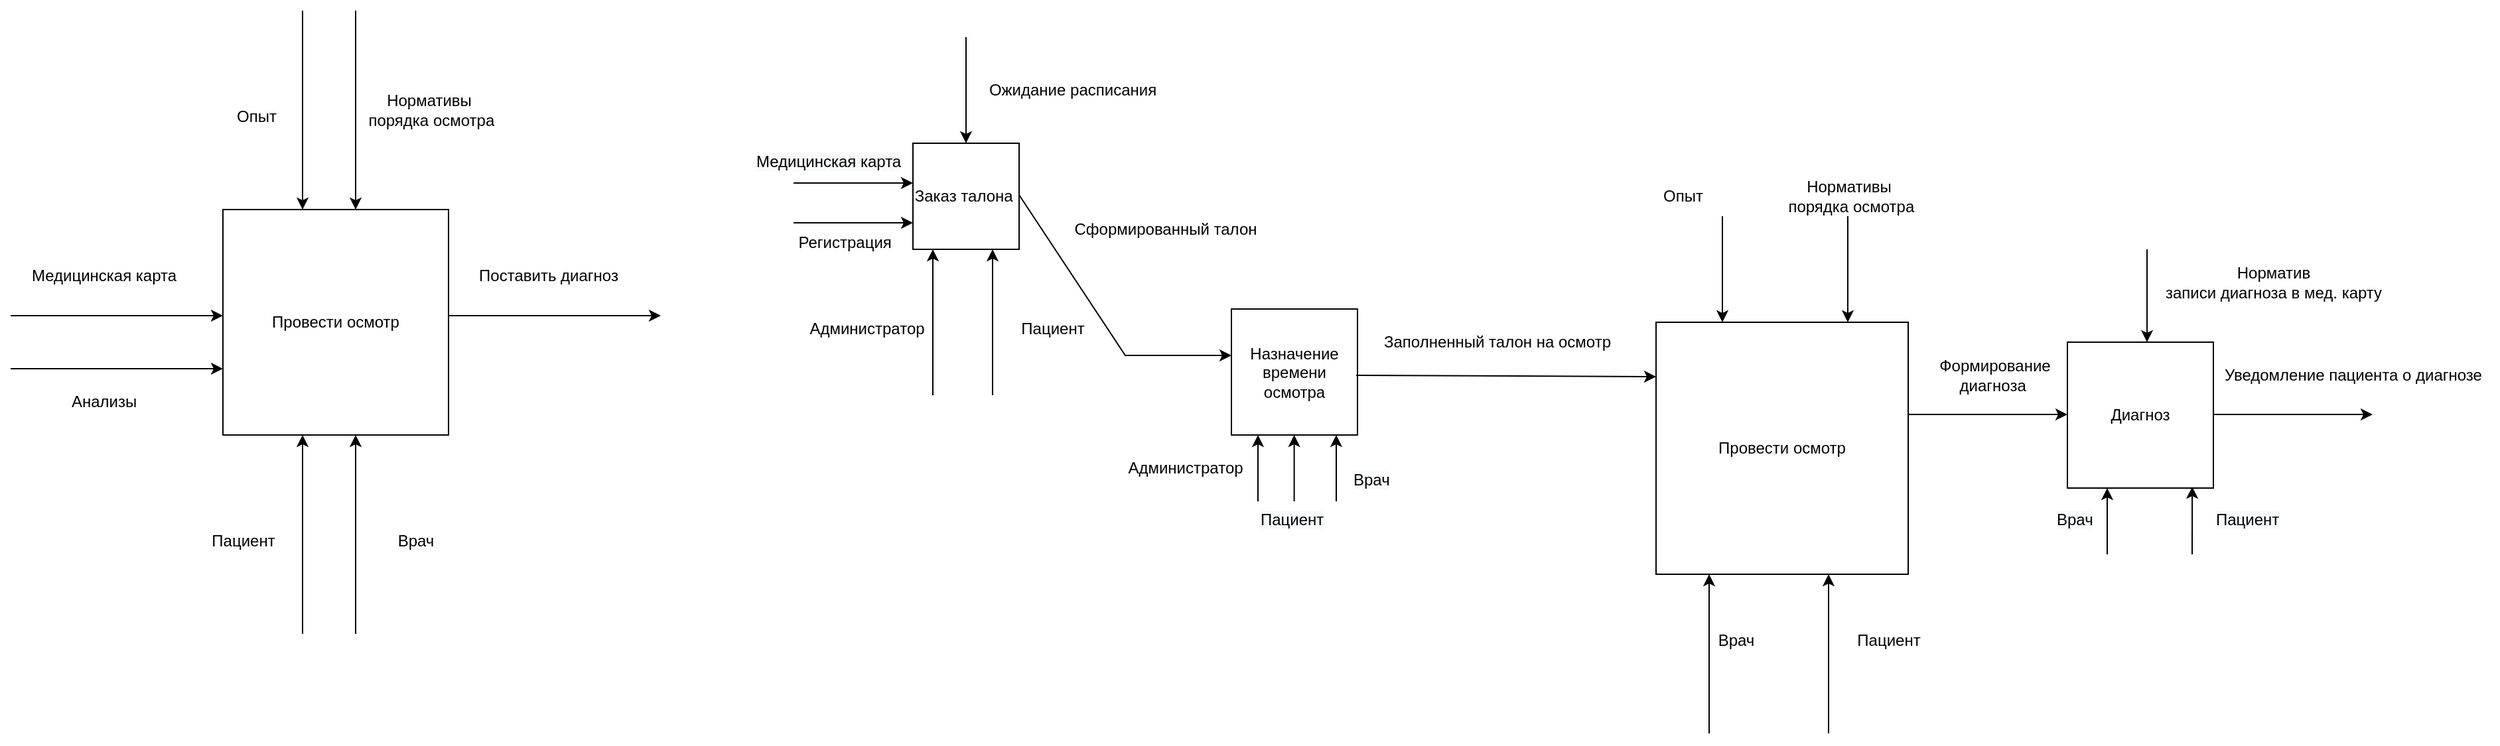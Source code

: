 <mxfile version="20.7.4" type="device"><diagram id="aKa8VzIF1D5OkZvNknlJ" name="Страница 1"><mxGraphModel dx="3695" dy="2761" grid="1" gridSize="10" guides="1" tooltips="1" connect="1" arrows="1" fold="1" page="1" pageScale="1" pageWidth="827" pageHeight="1169" math="0" shadow="0"><root><mxCell id="0"/><mxCell id="1" parent="0"/><mxCell id="2RDHv6Wt5cRn4awLtI_D-1" value="Провести осмотр" style="whiteSpace=wrap;html=1;aspect=fixed;" parent="1" vertex="1"><mxGeometry x="-130" y="120" width="170" height="170" as="geometry"/></mxCell><mxCell id="2RDHv6Wt5cRn4awLtI_D-2" value="" style="endArrow=classic;html=1;rounded=0;" parent="1" edge="1"><mxGeometry width="50" height="50" relative="1" as="geometry"><mxPoint x="-290" y="200" as="sourcePoint"/><mxPoint x="-130" y="200" as="targetPoint"/></mxGeometry></mxCell><mxCell id="2RDHv6Wt5cRn4awLtI_D-3" value="Медицинская карта" style="text;html=1;align=center;verticalAlign=middle;resizable=0;points=[];autosize=1;strokeColor=none;fillColor=none;" parent="1" vertex="1"><mxGeometry x="-285" y="155" width="130" height="30" as="geometry"/></mxCell><mxCell id="2RDHv6Wt5cRn4awLtI_D-4" value="" style="endArrow=classic;html=1;rounded=0;" parent="1" edge="1"><mxGeometry width="50" height="50" relative="1" as="geometry"><mxPoint x="-30" y="440" as="sourcePoint"/><mxPoint x="-30" y="290" as="targetPoint"/></mxGeometry></mxCell><mxCell id="2RDHv6Wt5cRn4awLtI_D-5" value="Врач" style="text;html=1;align=center;verticalAlign=middle;resizable=0;points=[];autosize=1;strokeColor=none;fillColor=none;" parent="1" vertex="1"><mxGeometry x="-10" y="355" width="50" height="30" as="geometry"/></mxCell><mxCell id="2RDHv6Wt5cRn4awLtI_D-6" value="Поставить диагноз" style="text;html=1;align=center;verticalAlign=middle;resizable=0;points=[];autosize=1;strokeColor=none;fillColor=none;" parent="1" vertex="1"><mxGeometry x="50" y="155" width="130" height="30" as="geometry"/></mxCell><mxCell id="2RDHv6Wt5cRn4awLtI_D-7" value="" style="endArrow=classic;html=1;rounded=0;" parent="1" edge="1"><mxGeometry width="50" height="50" relative="1" as="geometry"><mxPoint x="40" y="200" as="sourcePoint"/><mxPoint x="200" y="200" as="targetPoint"/></mxGeometry></mxCell><mxCell id="2RDHv6Wt5cRn4awLtI_D-8" value="" style="endArrow=classic;html=1;rounded=0;" parent="1" edge="1"><mxGeometry width="50" height="50" relative="1" as="geometry"><mxPoint x="-30" as="sourcePoint"/><mxPoint x="-30" y="120" as="targetPoint"/><Array as="points"><mxPoint x="-30" y="-30"/></Array></mxGeometry></mxCell><mxCell id="2RDHv6Wt5cRn4awLtI_D-9" value="Анализы" style="text;html=1;align=center;verticalAlign=middle;resizable=0;points=[];autosize=1;strokeColor=none;fillColor=none;" parent="1" vertex="1"><mxGeometry x="-255" y="250" width="70" height="30" as="geometry"/></mxCell><mxCell id="2RDHv6Wt5cRn4awLtI_D-12" value="" style="endArrow=classic;html=1;rounded=0;" parent="1" edge="1"><mxGeometry width="50" height="50" relative="1" as="geometry"><mxPoint x="-70" y="440" as="sourcePoint"/><mxPoint x="-70" y="290" as="targetPoint"/></mxGeometry></mxCell><mxCell id="2RDHv6Wt5cRn4awLtI_D-13" value="Пациент" style="text;html=1;align=center;verticalAlign=middle;resizable=0;points=[];autosize=1;strokeColor=none;fillColor=none;" parent="1" vertex="1"><mxGeometry x="-150" y="355" width="70" height="30" as="geometry"/></mxCell><mxCell id="2RDHv6Wt5cRn4awLtI_D-15" value="Заказ талона&amp;nbsp;" style="whiteSpace=wrap;html=1;aspect=fixed;" parent="1" vertex="1"><mxGeometry x="390" y="70" width="80" height="80" as="geometry"/></mxCell><mxCell id="2RDHv6Wt5cRn4awLtI_D-17" value="Диагноз" style="whiteSpace=wrap;html=1;aspect=fixed;" parent="1" vertex="1"><mxGeometry x="1260" y="220" width="110" height="110" as="geometry"/></mxCell><mxCell id="2RDHv6Wt5cRn4awLtI_D-18" value="Провести осмотр" style="whiteSpace=wrap;html=1;aspect=fixed;" parent="1" vertex="1"><mxGeometry x="950" y="205" width="190" height="190" as="geometry"/></mxCell><mxCell id="2RDHv6Wt5cRn4awLtI_D-22" value="Пациент" style="text;html=1;align=center;verticalAlign=middle;resizable=0;points=[];autosize=1;strokeColor=none;fillColor=none;" parent="1" vertex="1"><mxGeometry x="460" y="195" width="70" height="30" as="geometry"/></mxCell><mxCell id="2RDHv6Wt5cRn4awLtI_D-23" value="" style="endArrow=classic;html=1;rounded=0;entryX=0.5;entryY=0;entryDx=0;entryDy=0;" parent="1" target="2RDHv6Wt5cRn4awLtI_D-15" edge="1"><mxGeometry width="50" height="50" relative="1" as="geometry"><mxPoint x="430" y="-10" as="sourcePoint"/><mxPoint x="480" y="-30" as="targetPoint"/></mxGeometry></mxCell><mxCell id="2RDHv6Wt5cRn4awLtI_D-24" value="Регистрация&amp;nbsp;" style="text;html=1;align=center;verticalAlign=middle;resizable=0;points=[];autosize=1;strokeColor=none;fillColor=none;" parent="1" vertex="1"><mxGeometry x="290" y="130" width="100" height="30" as="geometry"/></mxCell><mxCell id="2RDHv6Wt5cRn4awLtI_D-26" value="" style="endArrow=classic;html=1;rounded=0;exitX=1.125;exitY=1.333;exitDx=0;exitDy=0;exitPerimeter=0;" parent="1" edge="1"><mxGeometry width="50" height="50" relative="1" as="geometry"><mxPoint x="405" y="259.99" as="sourcePoint"/><mxPoint x="405" y="150" as="targetPoint"/></mxGeometry></mxCell><mxCell id="2RDHv6Wt5cRn4awLtI_D-31" value="" style="endArrow=classic;html=1;rounded=0;" parent="1" edge="1"><mxGeometry width="50" height="50" relative="1" as="geometry"><mxPoint x="450" y="260" as="sourcePoint"/><mxPoint x="450" y="150.01" as="targetPoint"/></mxGeometry></mxCell><mxCell id="2RDHv6Wt5cRn4awLtI_D-34" value="" style="endArrow=classic;html=1;rounded=0;entryX=0;entryY=0.5;entryDx=0;entryDy=0;" parent="1" edge="1"><mxGeometry width="50" height="50" relative="1" as="geometry"><mxPoint x="470" y="109" as="sourcePoint"/><mxPoint x="630" y="230" as="targetPoint"/><Array as="points"><mxPoint x="550" y="230"/></Array></mxGeometry></mxCell><mxCell id="2RDHv6Wt5cRn4awLtI_D-35" value="Сформированный талон" style="text;html=1;align=center;verticalAlign=middle;resizable=0;points=[];autosize=1;strokeColor=none;fillColor=none;" parent="1" vertex="1"><mxGeometry x="500" y="120" width="160" height="30" as="geometry"/></mxCell><mxCell id="2RDHv6Wt5cRn4awLtI_D-38" value="Нормативы&lt;br style=&quot;border-color: var(--border-color);&quot;&gt;&amp;nbsp;порядка осмотра" style="text;html=1;align=center;verticalAlign=middle;resizable=0;points=[];autosize=1;strokeColor=none;fillColor=none;" parent="1" vertex="1"><mxGeometry x="1035" y="90" width="120" height="40" as="geometry"/></mxCell><mxCell id="2RDHv6Wt5cRn4awLtI_D-39" value="Опыт" style="text;html=1;align=center;verticalAlign=middle;resizable=0;points=[];autosize=1;strokeColor=none;fillColor=none;" parent="1" vertex="1"><mxGeometry x="945" y="95" width="50" height="30" as="geometry"/></mxCell><mxCell id="2RDHv6Wt5cRn4awLtI_D-40" value="" style="endArrow=classic;html=1;rounded=0;entryX=0.5;entryY=0;entryDx=0;entryDy=0;" parent="1" edge="1"><mxGeometry width="50" height="50" relative="1" as="geometry"><mxPoint x="1000" y="125" as="sourcePoint"/><mxPoint x="1000" y="205" as="targetPoint"/></mxGeometry></mxCell><mxCell id="2RDHv6Wt5cRn4awLtI_D-41" value="" style="endArrow=classic;html=1;rounded=0;entryX=0.5;entryY=0;entryDx=0;entryDy=0;" parent="1" edge="1"><mxGeometry width="50" height="50" relative="1" as="geometry"><mxPoint x="1094.5" y="125" as="sourcePoint"/><mxPoint x="1094.5" y="205" as="targetPoint"/></mxGeometry></mxCell><mxCell id="2RDHv6Wt5cRn4awLtI_D-42" value="" style="endArrow=classic;html=1;rounded=0;" parent="1" edge="1"><mxGeometry width="50" height="50" relative="1" as="geometry"><mxPoint x="990" y="515" as="sourcePoint"/><mxPoint x="990" y="395" as="targetPoint"/></mxGeometry></mxCell><mxCell id="2RDHv6Wt5cRn4awLtI_D-43" value="Врач" style="text;html=1;align=center;verticalAlign=middle;resizable=0;points=[];autosize=1;strokeColor=none;fillColor=none;" parent="1" vertex="1"><mxGeometry x="985" y="430" width="50" height="30" as="geometry"/></mxCell><mxCell id="2RDHv6Wt5cRn4awLtI_D-44" value="" style="endArrow=classic;html=1;rounded=0;entryX=0.5;entryY=0;entryDx=0;entryDy=0;" parent="1" edge="1"><mxGeometry width="50" height="50" relative="1" as="geometry"><mxPoint x="1080" y="515" as="sourcePoint"/><mxPoint x="1080" y="395" as="targetPoint"/><Array as="points"><mxPoint x="1080" y="455"/></Array></mxGeometry></mxCell><mxCell id="2RDHv6Wt5cRn4awLtI_D-45" value="Пациент" style="text;html=1;align=center;verticalAlign=middle;resizable=0;points=[];autosize=1;strokeColor=none;fillColor=none;" parent="1" vertex="1"><mxGeometry x="1090" y="430" width="70" height="30" as="geometry"/></mxCell><mxCell id="2RDHv6Wt5cRn4awLtI_D-46" value="" style="endArrow=classic;html=1;rounded=0;" parent="1" edge="1"><mxGeometry width="50" height="50" relative="1" as="geometry"><mxPoint x="1140" y="274.5" as="sourcePoint"/><mxPoint x="1260" y="274.5" as="targetPoint"/><Array as="points"><mxPoint x="1190" y="274.5"/></Array></mxGeometry></mxCell><mxCell id="2RDHv6Wt5cRn4awLtI_D-47" value="Формирование &lt;br&gt;диагноза&amp;nbsp;" style="text;html=1;align=center;verticalAlign=middle;resizable=0;points=[];autosize=1;strokeColor=none;fillColor=none;" parent="1" vertex="1"><mxGeometry x="1150" y="225" width="110" height="40" as="geometry"/></mxCell><mxCell id="2RDHv6Wt5cRn4awLtI_D-48" value="" style="endArrow=classic;html=1;rounded=0;" parent="1" edge="1"><mxGeometry width="50" height="50" relative="1" as="geometry"><mxPoint x="1320" y="150" as="sourcePoint"/><mxPoint x="1320" y="220" as="targetPoint"/></mxGeometry></mxCell><mxCell id="2RDHv6Wt5cRn4awLtI_D-50" value="" style="endArrow=classic;html=1;rounded=0;exitX=1.125;exitY=1.333;exitDx=0;exitDy=0;exitPerimeter=0;" parent="1" edge="1"><mxGeometry width="50" height="50" relative="1" as="geometry"><mxPoint x="1290" y="380.0" as="sourcePoint"/><mxPoint x="1290" y="330.01" as="targetPoint"/></mxGeometry></mxCell><mxCell id="2RDHv6Wt5cRn4awLtI_D-51" value="" style="endArrow=classic;html=1;rounded=0;entryX=0.855;entryY=0.991;entryDx=0;entryDy=0;entryPerimeter=0;" parent="1" target="2RDHv6Wt5cRn4awLtI_D-17" edge="1"><mxGeometry width="50" height="50" relative="1" as="geometry"><mxPoint x="1354" y="380" as="sourcePoint"/><mxPoint x="1350" y="330" as="targetPoint"/></mxGeometry></mxCell><mxCell id="2RDHv6Wt5cRn4awLtI_D-52" value="&lt;div style=&quot;text-align: center;&quot;&gt;&lt;span style=&quot;background-color: rgb(248, 249, 250);&quot;&gt;Врач&lt;/span&gt;&lt;/div&gt;" style="text;whiteSpace=wrap;html=1;" parent="1" vertex="1"><mxGeometry x="1250" y="340" width="50" height="40" as="geometry"/></mxCell><mxCell id="2RDHv6Wt5cRn4awLtI_D-53" value="&lt;span style=&quot;color: rgb(0, 0, 0); font-family: Helvetica; font-size: 12px; font-style: normal; font-variant-ligatures: normal; font-variant-caps: normal; font-weight: 400; letter-spacing: normal; orphans: 2; text-align: center; text-indent: 0px; text-transform: none; widows: 2; word-spacing: 0px; -webkit-text-stroke-width: 0px; background-color: rgb(248, 249, 250); text-decoration-thickness: initial; text-decoration-style: initial; text-decoration-color: initial; float: none; display: inline !important;&quot;&gt;Пациент&lt;/span&gt;" style="text;whiteSpace=wrap;html=1;" parent="1" vertex="1"><mxGeometry x="1370" y="340" width="110" height="40" as="geometry"/></mxCell><mxCell id="2RDHv6Wt5cRn4awLtI_D-54" value="Норматив &lt;br&gt;записи диагноза в мед. карту" style="text;html=1;align=center;verticalAlign=middle;resizable=0;points=[];autosize=1;strokeColor=none;fillColor=none;" parent="1" vertex="1"><mxGeometry x="1320" y="155" width="190" height="40" as="geometry"/></mxCell><mxCell id="2RDHv6Wt5cRn4awLtI_D-55" value="" style="endArrow=classic;html=1;rounded=0;" parent="1" edge="1"><mxGeometry width="50" height="50" relative="1" as="geometry"><mxPoint x="1370" y="274.5" as="sourcePoint"/><mxPoint x="1490" y="274.5" as="targetPoint"/><Array as="points"><mxPoint x="1420" y="274.5"/></Array></mxGeometry></mxCell><mxCell id="2RDHv6Wt5cRn4awLtI_D-57" value="Уведомление пациента о диагнозе" style="text;html=1;align=center;verticalAlign=middle;resizable=0;points=[];autosize=1;strokeColor=none;fillColor=none;" parent="1" vertex="1"><mxGeometry x="1365" y="230" width="220" height="30" as="geometry"/></mxCell><mxCell id="2RDHv6Wt5cRn4awLtI_D-59" value="" style="endArrow=classic;html=1;rounded=0;" parent="1" edge="1"><mxGeometry width="50" height="50" relative="1" as="geometry"><mxPoint x="-290" y="240" as="sourcePoint"/><mxPoint x="-130" y="240" as="targetPoint"/></mxGeometry></mxCell><mxCell id="2RDHv6Wt5cRn4awLtI_D-60" value="Нормативы&lt;br&gt;&amp;nbsp;порядка осмотра" style="text;html=1;align=center;verticalAlign=middle;resizable=0;points=[];autosize=1;strokeColor=none;fillColor=none;" parent="1" vertex="1"><mxGeometry x="-35" y="25" width="120" height="40" as="geometry"/></mxCell><mxCell id="2RDHv6Wt5cRn4awLtI_D-61" value="" style="endArrow=classic;html=1;rounded=0;" parent="1" edge="1"><mxGeometry width="50" height="50" relative="1" as="geometry"><mxPoint x="-70" as="sourcePoint"/><mxPoint x="-70" y="120" as="targetPoint"/><Array as="points"><mxPoint x="-70" y="-30"/></Array></mxGeometry></mxCell><mxCell id="2RDHv6Wt5cRn4awLtI_D-62" value="Опыт" style="text;html=1;align=center;verticalAlign=middle;resizable=0;points=[];autosize=1;strokeColor=none;fillColor=none;" parent="1" vertex="1"><mxGeometry x="-130" y="35" width="50" height="30" as="geometry"/></mxCell><mxCell id="2RDHv6Wt5cRn4awLtI_D-63" value="" style="endArrow=classic;html=1;rounded=0;" parent="1" edge="1"><mxGeometry width="50" height="50" relative="1" as="geometry"><mxPoint x="300" y="130" as="sourcePoint"/><mxPoint x="390" y="130" as="targetPoint"/></mxGeometry></mxCell><mxCell id="2RDHv6Wt5cRn4awLtI_D-66" value="Ожидание расписания" style="text;html=1;align=center;verticalAlign=middle;resizable=0;points=[];autosize=1;strokeColor=none;fillColor=none;" parent="1" vertex="1"><mxGeometry x="435" y="15" width="150" height="30" as="geometry"/></mxCell><mxCell id="2RDHv6Wt5cRn4awLtI_D-67" value="Назначение времени осмотра" style="whiteSpace=wrap;html=1;aspect=fixed;" parent="1" vertex="1"><mxGeometry x="630" y="195" width="95" height="95" as="geometry"/></mxCell><mxCell id="2RDHv6Wt5cRn4awLtI_D-68" value="" style="endArrow=classic;html=1;rounded=0;" parent="1" edge="1"><mxGeometry width="50" height="50" relative="1" as="geometry"><mxPoint x="650" y="340" as="sourcePoint"/><mxPoint x="650" y="290" as="targetPoint"/></mxGeometry></mxCell><mxCell id="2RDHv6Wt5cRn4awLtI_D-69" value="Администратор" style="text;html=1;align=center;verticalAlign=middle;resizable=0;points=[];autosize=1;strokeColor=none;fillColor=none;" parent="1" vertex="1"><mxGeometry x="540" y="300" width="110" height="30" as="geometry"/></mxCell><mxCell id="2RDHv6Wt5cRn4awLtI_D-70" value="" style="endArrow=classic;html=1;rounded=0;exitX=1.125;exitY=1.333;exitDx=0;exitDy=0;exitPerimeter=0;" parent="1" edge="1"><mxGeometry x="-0.2" y="5" width="50" height="50" relative="1" as="geometry"><mxPoint x="677.3" y="339.99" as="sourcePoint"/><mxPoint x="677.3" y="290.0" as="targetPoint"/><mxPoint x="1" as="offset"/></mxGeometry></mxCell><mxCell id="2RDHv6Wt5cRn4awLtI_D-71" value="&lt;span style=&quot;color: rgb(0, 0, 0); font-family: Helvetica; font-size: 12px; font-style: normal; font-variant-ligatures: normal; font-variant-caps: normal; font-weight: 400; letter-spacing: normal; orphans: 2; text-align: center; text-indent: 0px; text-transform: none; widows: 2; word-spacing: 0px; -webkit-text-stroke-width: 0px; background-color: rgb(248, 249, 250); text-decoration-thickness: initial; text-decoration-style: initial; text-decoration-color: initial; float: none; display: inline !important;&quot;&gt;Пациент&lt;/span&gt;" style="text;whiteSpace=wrap;html=1;" parent="1" vertex="1"><mxGeometry x="650" y="340" width="80" height="40" as="geometry"/></mxCell><mxCell id="2RDHv6Wt5cRn4awLtI_D-72" value="" style="endArrow=classic;html=1;rounded=0;exitX=1.125;exitY=1.333;exitDx=0;exitDy=0;exitPerimeter=0;" parent="1" edge="1"><mxGeometry x="-0.2" y="-1" width="50" height="50" relative="1" as="geometry"><mxPoint x="709" y="340.0" as="sourcePoint"/><mxPoint x="709" y="290.01" as="targetPoint"/><mxPoint as="offset"/></mxGeometry></mxCell><mxCell id="2RDHv6Wt5cRn4awLtI_D-73" value="&lt;span style=&quot;color: rgb(0, 0, 0); font-family: Helvetica; font-size: 12px; font-style: normal; font-variant-ligatures: normal; font-variant-caps: normal; font-weight: 400; letter-spacing: normal; orphans: 2; text-align: center; text-indent: 0px; text-transform: none; widows: 2; word-spacing: 0px; -webkit-text-stroke-width: 0px; background-color: rgb(248, 249, 250); text-decoration-thickness: initial; text-decoration-style: initial; text-decoration-color: initial; float: none; display: inline !important;&quot;&gt;Врач&lt;/span&gt;" style="text;whiteSpace=wrap;html=1;" parent="1" vertex="1"><mxGeometry x="720" y="310" width="110" height="40" as="geometry"/></mxCell><mxCell id="2RDHv6Wt5cRn4awLtI_D-74" value="" style="endArrow=classic;html=1;rounded=0;entryX=0;entryY=0.216;entryDx=0;entryDy=0;entryPerimeter=0;" parent="1" target="2RDHv6Wt5cRn4awLtI_D-18" edge="1"><mxGeometry width="50" height="50" relative="1" as="geometry"><mxPoint x="724" y="245" as="sourcePoint"/><mxPoint x="774" y="195" as="targetPoint"/></mxGeometry></mxCell><mxCell id="2RDHv6Wt5cRn4awLtI_D-75" value="Заполненный талон на осмотр" style="text;html=1;align=center;verticalAlign=middle;resizable=0;points=[];autosize=1;strokeColor=none;fillColor=none;" parent="1" vertex="1"><mxGeometry x="735" y="205" width="190" height="30" as="geometry"/></mxCell><mxCell id="2RDHv6Wt5cRn4awLtI_D-78" value="&lt;span style=&quot;color: rgb(0, 0, 0); font-family: Helvetica; font-size: 12px; font-style: normal; font-variant-ligatures: normal; font-variant-caps: normal; font-weight: 400; letter-spacing: normal; orphans: 2; text-align: center; text-indent: 0px; text-transform: none; widows: 2; word-spacing: 0px; -webkit-text-stroke-width: 0px; background-color: rgb(248, 249, 250); text-decoration-thickness: initial; text-decoration-style: initial; text-decoration-color: initial; float: none; display: inline !important;&quot;&gt;Медицинская карта&lt;/span&gt;" style="text;whiteSpace=wrap;html=1;" parent="1" vertex="1"><mxGeometry x="270" y="70" width="160" height="40" as="geometry"/></mxCell><mxCell id="2RDHv6Wt5cRn4awLtI_D-79" value="" style="endArrow=classic;html=1;rounded=0;" parent="1" edge="1"><mxGeometry width="50" height="50" relative="1" as="geometry"><mxPoint x="300" y="100" as="sourcePoint"/><mxPoint x="390" y="100" as="targetPoint"/></mxGeometry></mxCell><mxCell id="TyZPWIaVvP3IbqN1B8CO-3" value="Администратор" style="text;html=1;align=center;verticalAlign=middle;resizable=0;points=[];autosize=1;strokeColor=none;fillColor=none;" vertex="1" parent="1"><mxGeometry x="300" y="195" width="110" height="30" as="geometry"/></mxCell></root></mxGraphModel></diagram></mxfile>